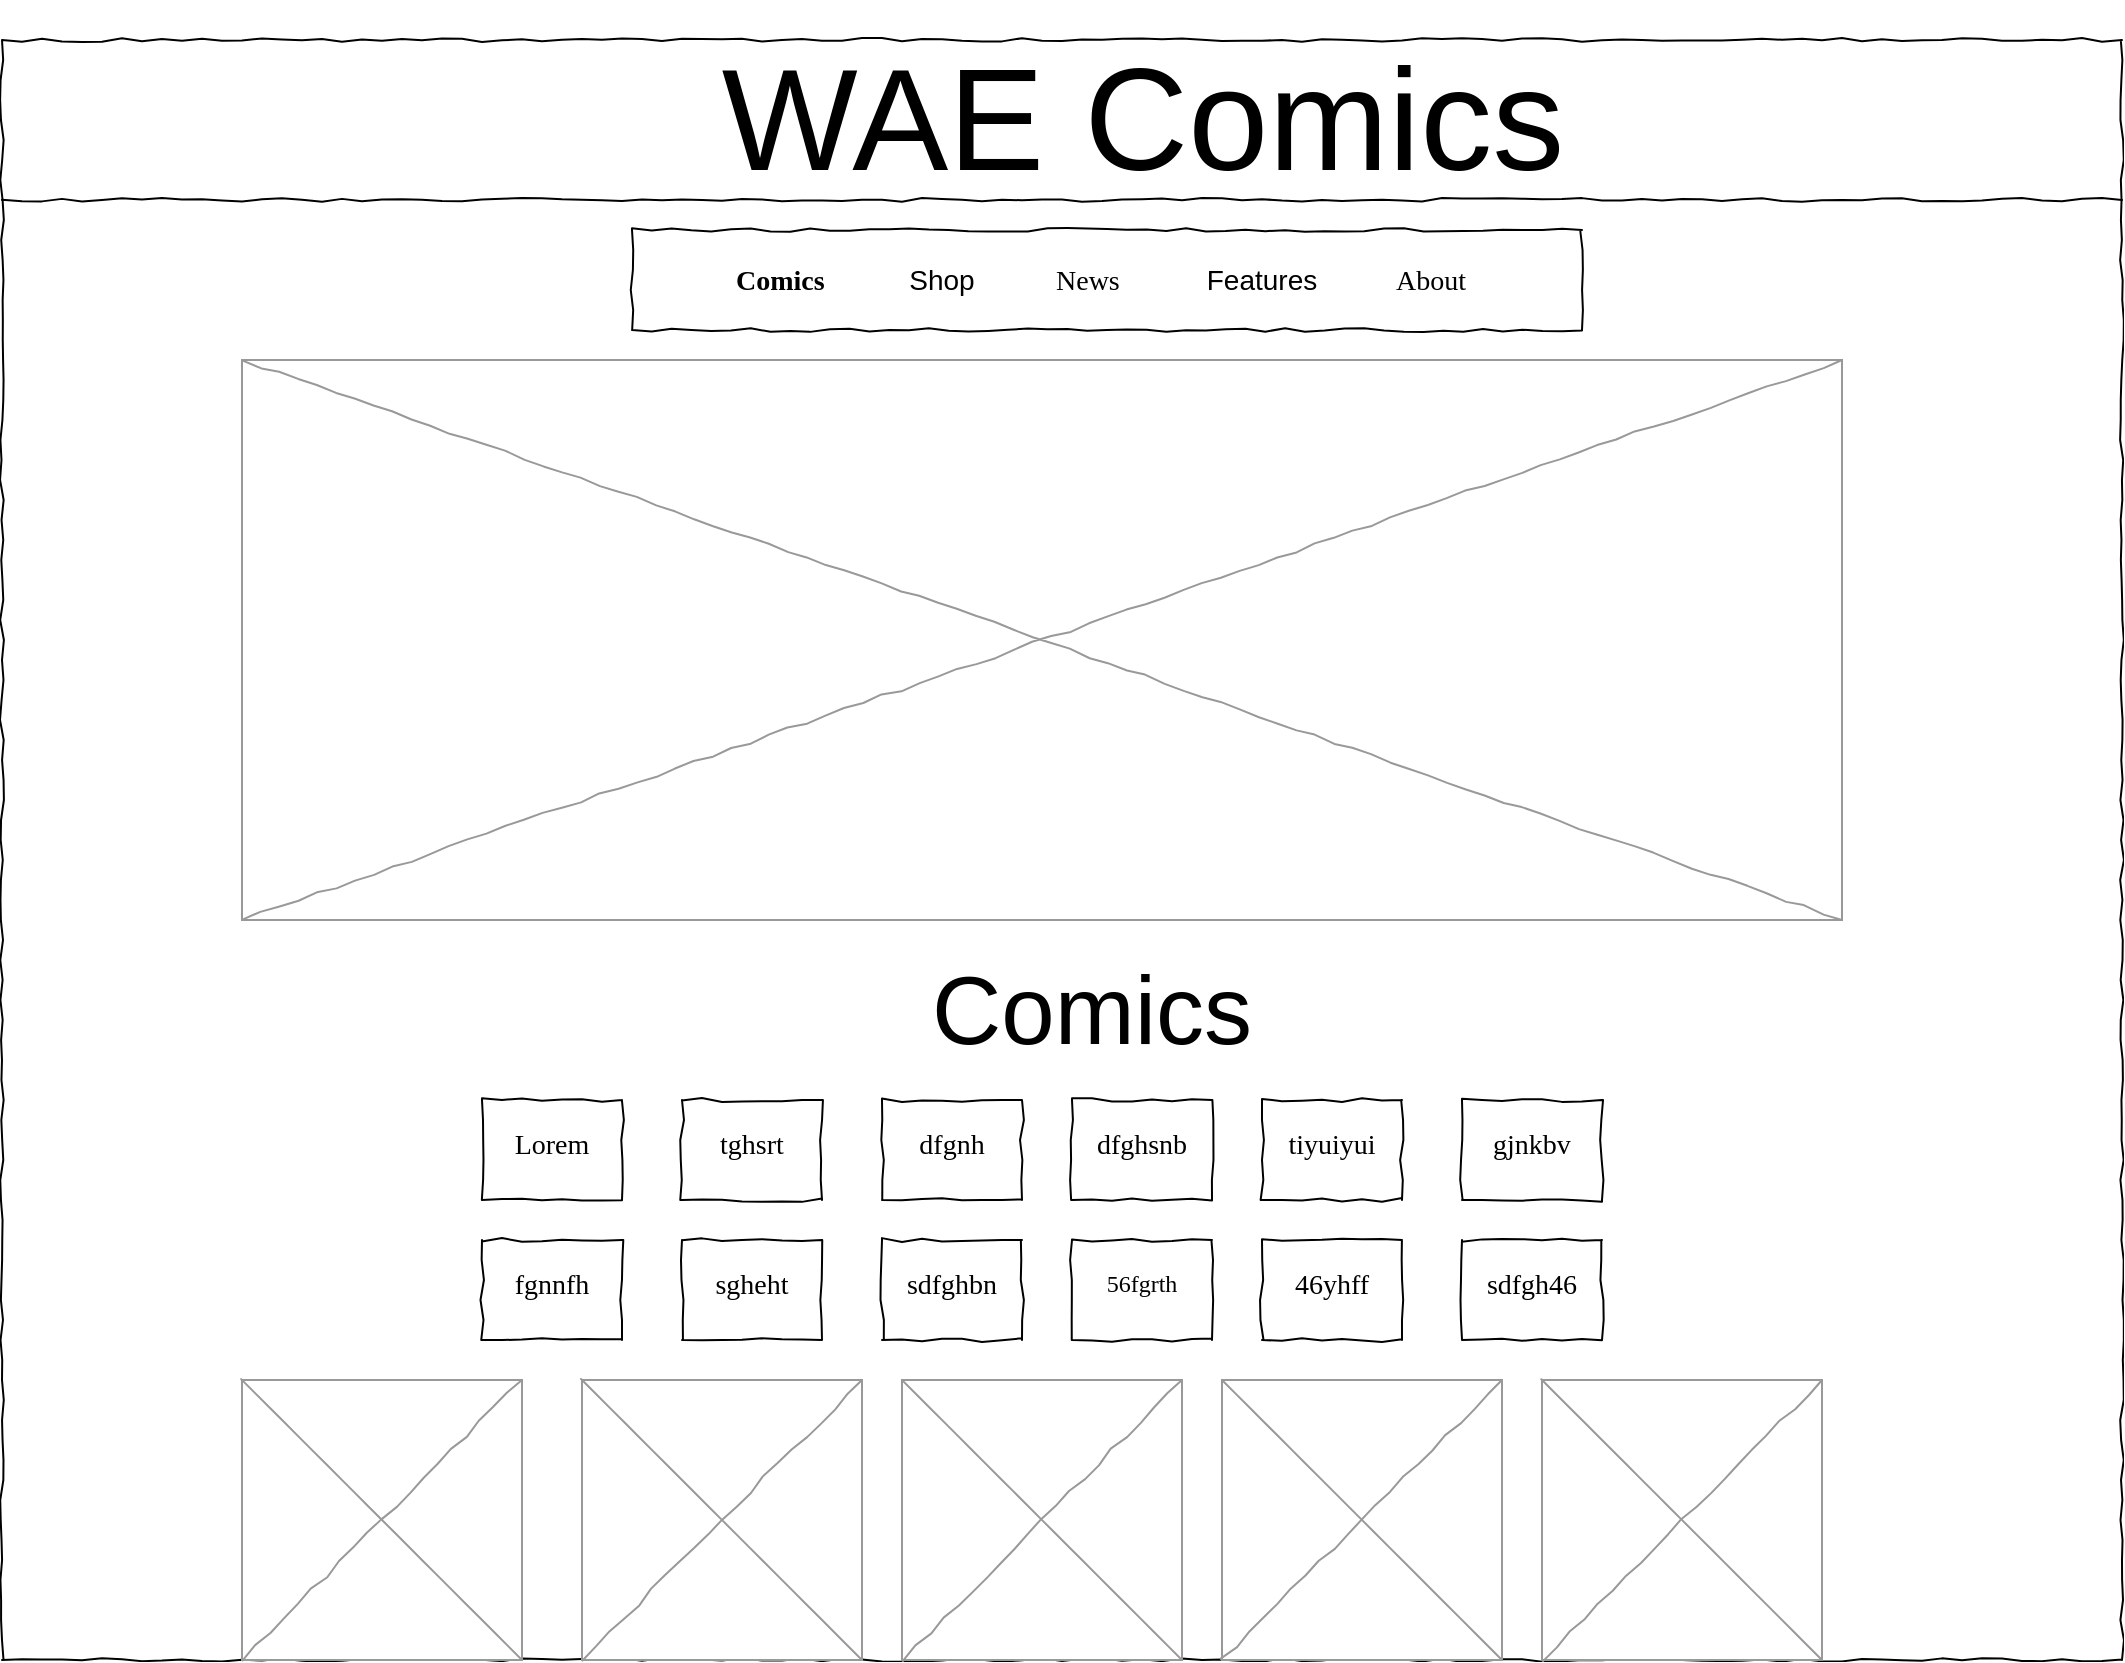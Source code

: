 <mxfile version="24.2.7" type="device" pages="5">
  <diagram name="Comics" id="03018318-947c-dd8e-b7a3-06fadd420f32">
    <mxGraphModel dx="1647" dy="839" grid="1" gridSize="10" guides="1" tooltips="1" connect="1" arrows="1" fold="1" page="1" pageScale="1" pageWidth="1100" pageHeight="850" background="none" math="0" shadow="0">
      <root>
        <mxCell id="0" />
        <mxCell id="1" parent="0" />
        <mxCell id="677b7b8949515195-1" value="&#xa;&lt;span style=&quot;color: rgb(0, 0, 0); font-family: Verdana; font-size: 14px; font-style: normal; font-variant-ligatures: normal; font-variant-caps: normal; font-weight: 400; letter-spacing: normal; orphans: 2; text-align: justify; text-indent: 0px; text-transform: none; widows: 2; word-spacing: 0px; -webkit-text-stroke-width: 0px; white-space: normal; background-color: rgb(251, 251, 251); text-decoration-thickness: initial; text-decoration-style: initial; text-decoration-color: initial; display: inline !important; float: none;&quot;&gt;ipsum&lt;span&gt;&amp;nbsp;&lt;/span&gt;&lt;/span&gt;&#xa;&#xa;" style="whiteSpace=wrap;html=1;rounded=0;shadow=0;labelBackgroundColor=none;strokeColor=#000000;strokeWidth=1;fillColor=none;fontFamily=Verdana;fontSize=12;fontColor=#000000;align=center;comic=1;" parent="1" vertex="1">
          <mxGeometry x="20" y="20" width="1060" height="810" as="geometry" />
        </mxCell>
        <mxCell id="677b7b8949515195-9" value="" style="line;strokeWidth=1;html=1;rounded=0;shadow=0;labelBackgroundColor=none;fillColor=none;fontFamily=Verdana;fontSize=14;fontColor=#000000;align=center;comic=1;" parent="1" vertex="1">
          <mxGeometry x="20" y="50" width="1060" height="100" as="geometry" />
        </mxCell>
        <mxCell id="677b7b8949515195-10" value="" style="whiteSpace=wrap;html=1;rounded=0;shadow=0;labelBackgroundColor=none;strokeWidth=1;fillColor=none;fontFamily=Verdana;fontSize=12;align=center;comic=1;" parent="1" vertex="1">
          <mxGeometry x="335" y="115" width="475" height="50" as="geometry" />
        </mxCell>
        <mxCell id="677b7b8949515195-11" value="&lt;b&gt;Comics&lt;/b&gt;" style="text;html=1;points=[];align=left;verticalAlign=top;spacingTop=-4;fontSize=14;fontFamily=Verdana" parent="1" vertex="1">
          <mxGeometry x="385" y="130" width="60" height="20" as="geometry" />
        </mxCell>
        <mxCell id="677b7b8949515195-12" value="News" style="text;html=1;points=[];align=left;verticalAlign=top;spacingTop=-4;fontSize=14;fontFamily=Verdana" parent="1" vertex="1">
          <mxGeometry x="545" y="130" width="40" height="20" as="geometry" />
        </mxCell>
        <mxCell id="677b7b8949515195-13" value="About" style="text;html=1;points=[];align=left;verticalAlign=top;spacingTop=-4;fontSize=14;fontFamily=Verdana" parent="1" vertex="1">
          <mxGeometry x="715" y="130" width="50" height="20" as="geometry" />
        </mxCell>
        <mxCell id="677b7b8949515195-16" value="" style="verticalLabelPosition=bottom;shadow=0;dashed=0;align=center;html=1;verticalAlign=top;strokeWidth=1;shape=mxgraph.mockup.graphics.simpleIcon;strokeColor=#999999;rounded=0;labelBackgroundColor=none;fontFamily=Verdana;fontSize=14;fontColor=#000000;comic=1;" parent="1" vertex="1">
          <mxGeometry x="140" y="180" width="800" height="280" as="geometry" />
        </mxCell>
        <mxCell id="pyFr2UeMgyqTiAOaiK7u-2" value="&lt;font style=&quot;font-size: 14px;&quot;&gt;Shop&lt;/font&gt;" style="text;strokeColor=none;align=center;fillColor=none;html=1;verticalAlign=middle;whiteSpace=wrap;rounded=0;" parent="1" vertex="1">
          <mxGeometry x="445" y="115" width="90" height="50" as="geometry" />
        </mxCell>
        <mxCell id="pyFr2UeMgyqTiAOaiK7u-3" value="&lt;font style=&quot;font-size: 14px;&quot;&gt;Features&lt;/font&gt;" style="text;strokeColor=none;align=center;fillColor=none;html=1;verticalAlign=middle;whiteSpace=wrap;rounded=0;" parent="1" vertex="1">
          <mxGeometry x="615" y="125" width="70" height="30" as="geometry" />
        </mxCell>
        <mxCell id="pyFr2UeMgyqTiAOaiK7u-5" value="&lt;font style=&quot;font-size: 48px;&quot;&gt;Comics&lt;/font&gt;" style="text;strokeColor=none;align=center;fillColor=none;html=1;verticalAlign=middle;whiteSpace=wrap;rounded=0;" parent="1" vertex="1">
          <mxGeometry x="525" y="480" width="80" height="50" as="geometry" />
        </mxCell>
        <mxCell id="9RrAW6eBkozjqmU8KtAY-1" value="&lt;font style=&quot;font-size: 72px;&quot;&gt;WAE Comics&lt;/font&gt;" style="text;strokeColor=none;align=center;fillColor=none;html=1;verticalAlign=middle;whiteSpace=wrap;rounded=0;" parent="1" vertex="1">
          <mxGeometry x="377.5" width="425" height="120" as="geometry" />
        </mxCell>
        <mxCell id="NoehlXNyLO_86QzfHOOX-1" value="&lt;div style=&quot;text-align: justify; font-size: 14px;&quot;&gt;Lorem&lt;br&gt;&lt;/div&gt;" style="whiteSpace=wrap;html=1;rounded=0;shadow=0;labelBackgroundColor=none;strokeWidth=1;fillColor=none;fontFamily=Verdana;fontSize=12;align=center;verticalAlign=top;spacing=10;comic=1;" vertex="1" parent="1">
          <mxGeometry x="260" y="550" width="70" height="50" as="geometry" />
        </mxCell>
        <mxCell id="NoehlXNyLO_86QzfHOOX-2" value="&lt;div style=&quot;text-align: justify; font-size: 14px;&quot;&gt;tghsrt&lt;br&gt;&lt;/div&gt;" style="whiteSpace=wrap;html=1;rounded=0;shadow=0;labelBackgroundColor=none;strokeWidth=1;fillColor=none;fontFamily=Verdana;fontSize=12;align=center;verticalAlign=top;spacing=10;comic=1;" vertex="1" parent="1">
          <mxGeometry x="360" y="550" width="70" height="50" as="geometry" />
        </mxCell>
        <mxCell id="NoehlXNyLO_86QzfHOOX-3" value="&lt;div style=&quot;text-align: justify; font-size: 14px;&quot;&gt;dfgnh&lt;br&gt;&lt;/div&gt;" style="whiteSpace=wrap;html=1;rounded=0;shadow=0;labelBackgroundColor=none;strokeWidth=1;fillColor=none;fontFamily=Verdana;fontSize=12;align=center;verticalAlign=top;spacing=10;comic=1;" vertex="1" parent="1">
          <mxGeometry x="460" y="550" width="70" height="50" as="geometry" />
        </mxCell>
        <mxCell id="NoehlXNyLO_86QzfHOOX-4" value="&lt;div style=&quot;text-align: justify; font-size: 14px;&quot;&gt;dfghsnb&lt;br&gt;&lt;/div&gt;" style="whiteSpace=wrap;html=1;rounded=0;shadow=0;labelBackgroundColor=none;strokeWidth=1;fillColor=none;fontFamily=Verdana;fontSize=12;align=center;verticalAlign=top;spacing=10;comic=1;" vertex="1" parent="1">
          <mxGeometry x="555" y="550" width="70" height="50" as="geometry" />
        </mxCell>
        <mxCell id="NoehlXNyLO_86QzfHOOX-5" value="&lt;font style=&quot;font-size: 14px;&quot;&gt;tiyuiyui&lt;/font&gt;" style="whiteSpace=wrap;html=1;rounded=0;shadow=0;labelBackgroundColor=none;strokeWidth=1;fillColor=none;fontFamily=Verdana;fontSize=12;align=center;verticalAlign=top;spacing=10;comic=1;" vertex="1" parent="1">
          <mxGeometry x="650" y="550" width="70" height="50" as="geometry" />
        </mxCell>
        <mxCell id="NoehlXNyLO_86QzfHOOX-6" value="&lt;div style=&quot;text-align: justify; font-size: 14px;&quot;&gt;gjnkbv&lt;br&gt;&lt;/div&gt;" style="whiteSpace=wrap;html=1;rounded=0;shadow=0;labelBackgroundColor=none;strokeWidth=1;fillColor=none;fontFamily=Verdana;fontSize=12;align=center;verticalAlign=top;spacing=10;comic=1;" vertex="1" parent="1">
          <mxGeometry x="750" y="550" width="70" height="50" as="geometry" />
        </mxCell>
        <mxCell id="NoehlXNyLO_86QzfHOOX-15" value="&lt;div style=&quot;text-align: justify; font-size: 14px;&quot;&gt;fgnnfh&lt;br&gt;&lt;/div&gt;" style="whiteSpace=wrap;html=1;rounded=0;shadow=0;labelBackgroundColor=none;strokeWidth=1;fillColor=none;fontFamily=Verdana;fontSize=12;align=center;verticalAlign=top;spacing=10;comic=1;" vertex="1" parent="1">
          <mxGeometry x="260" y="620" width="70" height="50" as="geometry" />
        </mxCell>
        <mxCell id="NoehlXNyLO_86QzfHOOX-16" value="&lt;div style=&quot;text-align: justify; font-size: 14px;&quot;&gt;sgheht&lt;br&gt;&lt;/div&gt;" style="whiteSpace=wrap;html=1;rounded=0;shadow=0;labelBackgroundColor=none;strokeWidth=1;fillColor=none;fontFamily=Verdana;fontSize=12;align=center;verticalAlign=top;spacing=10;comic=1;" vertex="1" parent="1">
          <mxGeometry x="360" y="620" width="70" height="50" as="geometry" />
        </mxCell>
        <mxCell id="NoehlXNyLO_86QzfHOOX-17" value="&lt;div style=&quot;text-align: justify; font-size: 14px;&quot;&gt;sdfghbn&lt;br&gt;&lt;/div&gt;" style="whiteSpace=wrap;html=1;rounded=0;shadow=0;labelBackgroundColor=none;strokeWidth=1;fillColor=none;fontFamily=Verdana;fontSize=12;align=center;verticalAlign=top;spacing=10;comic=1;" vertex="1" parent="1">
          <mxGeometry x="460" y="620" width="70" height="50" as="geometry" />
        </mxCell>
        <mxCell id="NoehlXNyLO_86QzfHOOX-18" value="56fgrth" style="whiteSpace=wrap;html=1;rounded=0;shadow=0;labelBackgroundColor=none;strokeWidth=1;fillColor=none;fontFamily=Verdana;fontSize=12;align=center;verticalAlign=top;spacing=10;comic=1;" vertex="1" parent="1">
          <mxGeometry x="555" y="620" width="70" height="50" as="geometry" />
        </mxCell>
        <mxCell id="NoehlXNyLO_86QzfHOOX-19" value="&lt;div style=&quot;text-align: justify; font-size: 14px;&quot;&gt;46yhff&lt;br&gt;&lt;/div&gt;" style="whiteSpace=wrap;html=1;rounded=0;shadow=0;labelBackgroundColor=none;strokeWidth=1;fillColor=none;fontFamily=Verdana;fontSize=12;align=center;verticalAlign=top;spacing=10;comic=1;" vertex="1" parent="1">
          <mxGeometry x="650" y="620" width="70" height="50" as="geometry" />
        </mxCell>
        <mxCell id="NoehlXNyLO_86QzfHOOX-20" value="&lt;div style=&quot;text-align: justify; font-size: 14px;&quot;&gt;sdfgh46&lt;br&gt;&lt;/div&gt;" style="whiteSpace=wrap;html=1;rounded=0;shadow=0;labelBackgroundColor=none;strokeWidth=1;fillColor=none;fontFamily=Verdana;fontSize=12;align=center;verticalAlign=top;spacing=10;comic=1;" vertex="1" parent="1">
          <mxGeometry x="750" y="620" width="70" height="50" as="geometry" />
        </mxCell>
        <mxCell id="GJNo8pAxSKgGi0fQaFlz-1" value="" style="verticalLabelPosition=bottom;shadow=0;dashed=0;align=center;html=1;verticalAlign=top;strokeWidth=1;shape=mxgraph.mockup.graphics.simpleIcon;strokeColor=#999999;rounded=0;labelBackgroundColor=none;fontFamily=Verdana;fontSize=14;fontColor=#000000;comic=1;" vertex="1" parent="1">
          <mxGeometry x="140" y="690" width="140" height="140" as="geometry" />
        </mxCell>
        <mxCell id="GJNo8pAxSKgGi0fQaFlz-2" value="" style="verticalLabelPosition=bottom;shadow=0;dashed=0;align=center;html=1;verticalAlign=top;strokeWidth=1;shape=mxgraph.mockup.graphics.simpleIcon;strokeColor=#999999;rounded=0;labelBackgroundColor=none;fontFamily=Verdana;fontSize=14;fontColor=#000000;comic=1;" vertex="1" parent="1">
          <mxGeometry x="310" y="690" width="140" height="140" as="geometry" />
        </mxCell>
        <mxCell id="GJNo8pAxSKgGi0fQaFlz-3" value="" style="verticalLabelPosition=bottom;shadow=0;dashed=0;align=center;html=1;verticalAlign=top;strokeWidth=1;shape=mxgraph.mockup.graphics.simpleIcon;strokeColor=#999999;rounded=0;labelBackgroundColor=none;fontFamily=Verdana;fontSize=14;fontColor=#000000;comic=1;" vertex="1" parent="1">
          <mxGeometry x="470" y="690" width="140" height="140" as="geometry" />
        </mxCell>
        <mxCell id="GJNo8pAxSKgGi0fQaFlz-4" value="" style="verticalLabelPosition=bottom;shadow=0;dashed=0;align=center;html=1;verticalAlign=top;strokeWidth=1;shape=mxgraph.mockup.graphics.simpleIcon;strokeColor=#999999;rounded=0;labelBackgroundColor=none;fontFamily=Verdana;fontSize=14;fontColor=#000000;comic=1;" vertex="1" parent="1">
          <mxGeometry x="630" y="690" width="140" height="140" as="geometry" />
        </mxCell>
        <mxCell id="GJNo8pAxSKgGi0fQaFlz-5" value="" style="verticalLabelPosition=bottom;shadow=0;dashed=0;align=center;html=1;verticalAlign=top;strokeWidth=1;shape=mxgraph.mockup.graphics.simpleIcon;strokeColor=#999999;rounded=0;labelBackgroundColor=none;fontFamily=Verdana;fontSize=14;fontColor=#000000;comic=1;" vertex="1" parent="1">
          <mxGeometry x="790" y="690" width="140" height="140" as="geometry" />
        </mxCell>
      </root>
    </mxGraphModel>
  </diagram>
  <diagram name="Shop" id="YqdnYQwM8FRuD9AamD9w">
    <mxGraphModel dx="1647" dy="839" grid="1" gridSize="10" guides="1" tooltips="1" connect="1" arrows="1" fold="1" page="1" pageScale="1" pageWidth="1100" pageHeight="850" background="none" math="0" shadow="0">
      <root>
        <mxCell id="TiL4GQZ8zOM1g4maOYPA-0" />
        <mxCell id="TiL4GQZ8zOM1g4maOYPA-1" parent="TiL4GQZ8zOM1g4maOYPA-0" />
        <mxCell id="TiL4GQZ8zOM1g4maOYPA-2" value="" style="whiteSpace=wrap;html=1;rounded=0;shadow=0;labelBackgroundColor=none;strokeColor=#000000;strokeWidth=1;fillColor=none;fontFamily=Verdana;fontSize=12;fontColor=#000000;align=center;comic=1;" vertex="1" parent="TiL4GQZ8zOM1g4maOYPA-1">
          <mxGeometry x="20" y="20" width="1060" height="810" as="geometry" />
        </mxCell>
        <mxCell id="TiL4GQZ8zOM1g4maOYPA-3" value="" style="line;strokeWidth=1;html=1;rounded=0;shadow=0;labelBackgroundColor=none;fillColor=none;fontFamily=Verdana;fontSize=14;fontColor=#000000;align=center;comic=1;" vertex="1" parent="TiL4GQZ8zOM1g4maOYPA-1">
          <mxGeometry x="20" y="50" width="1060" height="100" as="geometry" />
        </mxCell>
        <mxCell id="TiL4GQZ8zOM1g4maOYPA-4" value="" style="whiteSpace=wrap;html=1;rounded=0;shadow=0;labelBackgroundColor=none;strokeWidth=1;fillColor=none;fontFamily=Verdana;fontSize=12;align=center;comic=1;" vertex="1" parent="TiL4GQZ8zOM1g4maOYPA-1">
          <mxGeometry x="335" y="115" width="475" height="50" as="geometry" />
        </mxCell>
        <mxCell id="TiL4GQZ8zOM1g4maOYPA-5" value="Comics" style="text;html=1;points=[];align=left;verticalAlign=top;spacingTop=-4;fontSize=14;fontFamily=Verdana" vertex="1" parent="TiL4GQZ8zOM1g4maOYPA-1">
          <mxGeometry x="385" y="130" width="60" height="20" as="geometry" />
        </mxCell>
        <mxCell id="TiL4GQZ8zOM1g4maOYPA-6" value="News" style="text;html=1;points=[];align=left;verticalAlign=top;spacingTop=-4;fontSize=14;fontFamily=Verdana" vertex="1" parent="TiL4GQZ8zOM1g4maOYPA-1">
          <mxGeometry x="545" y="130" width="40" height="20" as="geometry" />
        </mxCell>
        <mxCell id="TiL4GQZ8zOM1g4maOYPA-7" value="About" style="text;html=1;points=[];align=left;verticalAlign=top;spacingTop=-4;fontSize=14;fontFamily=Verdana" vertex="1" parent="TiL4GQZ8zOM1g4maOYPA-1">
          <mxGeometry x="715" y="130" width="50" height="20" as="geometry" />
        </mxCell>
        <mxCell id="TiL4GQZ8zOM1g4maOYPA-10" value="&lt;font style=&quot;font-size: 14px;&quot;&gt;&lt;b&gt;Shop&lt;/b&gt;&lt;/font&gt;" style="text;strokeColor=none;align=center;fillColor=none;html=1;verticalAlign=middle;whiteSpace=wrap;rounded=0;" vertex="1" parent="TiL4GQZ8zOM1g4maOYPA-1">
          <mxGeometry x="445" y="115" width="90" height="50" as="geometry" />
        </mxCell>
        <mxCell id="TiL4GQZ8zOM1g4maOYPA-11" value="&lt;font style=&quot;font-size: 14px;&quot;&gt;Features&lt;/font&gt;" style="text;strokeColor=none;align=center;fillColor=none;html=1;verticalAlign=middle;whiteSpace=wrap;rounded=0;" vertex="1" parent="TiL4GQZ8zOM1g4maOYPA-1">
          <mxGeometry x="615" y="125" width="70" height="30" as="geometry" />
        </mxCell>
        <mxCell id="TiL4GQZ8zOM1g4maOYPA-14" value="&lt;font style=&quot;font-size: 72px;&quot;&gt;WAE Comics&lt;/font&gt;" style="text;strokeColor=none;align=center;fillColor=none;html=1;verticalAlign=middle;whiteSpace=wrap;rounded=0;" vertex="1" parent="TiL4GQZ8zOM1g4maOYPA-1">
          <mxGeometry x="333" width="435" height="120" as="geometry" />
        </mxCell>
        <mxCell id="4F2zPLfRe_NMP-ZMrkf8-0" value="&lt;font style=&quot;font-size: 48px;&quot;&gt;Merchandise&lt;/font&gt;" style="text;strokeColor=none;align=center;fillColor=none;html=1;verticalAlign=middle;whiteSpace=wrap;rounded=0;" vertex="1" parent="TiL4GQZ8zOM1g4maOYPA-1">
          <mxGeometry x="395" y="190" width="292" height="50" as="geometry" />
        </mxCell>
        <mxCell id="X6pjOYvEMJD5uedwVLBV-0" value="&lt;div style=&quot;text-align: justify; font-size: 14px;&quot;&gt;Lorem&lt;br&gt;&lt;/div&gt;" style="whiteSpace=wrap;html=1;rounded=0;shadow=0;labelBackgroundColor=none;strokeWidth=1;fillColor=none;fontFamily=Verdana;fontSize=12;align=center;verticalAlign=top;spacing=10;comic=1;" vertex="1" parent="TiL4GQZ8zOM1g4maOYPA-1">
          <mxGeometry x="125" y="270" width="70" height="50" as="geometry" />
        </mxCell>
        <mxCell id="X6pjOYvEMJD5uedwVLBV-1" value="&lt;div style=&quot;text-align: justify; font-size: 14px;&quot;&gt;tghsrt&lt;br&gt;&lt;/div&gt;" style="whiteSpace=wrap;html=1;rounded=0;shadow=0;labelBackgroundColor=none;strokeWidth=1;fillColor=none;fontFamily=Verdana;fontSize=12;align=center;verticalAlign=top;spacing=10;comic=1;" vertex="1" parent="TiL4GQZ8zOM1g4maOYPA-1">
          <mxGeometry x="225" y="270" width="70" height="50" as="geometry" />
        </mxCell>
        <mxCell id="X6pjOYvEMJD5uedwVLBV-2" value="&lt;div style=&quot;text-align: justify; font-size: 14px;&quot;&gt;dfgnh&lt;br&gt;&lt;/div&gt;" style="whiteSpace=wrap;html=1;rounded=0;shadow=0;labelBackgroundColor=none;strokeWidth=1;fillColor=none;fontFamily=Verdana;fontSize=12;align=center;verticalAlign=top;spacing=10;comic=1;" vertex="1" parent="TiL4GQZ8zOM1g4maOYPA-1">
          <mxGeometry x="325" y="270" width="70" height="50" as="geometry" />
        </mxCell>
        <mxCell id="X6pjOYvEMJD5uedwVLBV-3" value="&lt;div style=&quot;text-align: justify; font-size: 14px;&quot;&gt;dfghsnb&lt;br&gt;&lt;/div&gt;" style="whiteSpace=wrap;html=1;rounded=0;shadow=0;labelBackgroundColor=none;strokeWidth=1;fillColor=none;fontFamily=Verdana;fontSize=12;align=center;verticalAlign=top;spacing=10;comic=1;" vertex="1" parent="TiL4GQZ8zOM1g4maOYPA-1">
          <mxGeometry x="420" y="270" width="70" height="50" as="geometry" />
        </mxCell>
        <mxCell id="X6pjOYvEMJD5uedwVLBV-4" value="&lt;font style=&quot;font-size: 14px;&quot;&gt;tiyuiyui&lt;/font&gt;" style="whiteSpace=wrap;html=1;rounded=0;shadow=0;labelBackgroundColor=none;strokeWidth=1;fillColor=none;fontFamily=Verdana;fontSize=12;align=center;verticalAlign=top;spacing=10;comic=1;" vertex="1" parent="TiL4GQZ8zOM1g4maOYPA-1">
          <mxGeometry x="515" y="270" width="70" height="50" as="geometry" />
        </mxCell>
        <mxCell id="X6pjOYvEMJD5uedwVLBV-5" value="&lt;div style=&quot;text-align: justify; font-size: 14px;&quot;&gt;gjnkbv&lt;br&gt;&lt;/div&gt;" style="whiteSpace=wrap;html=1;rounded=0;shadow=0;labelBackgroundColor=none;strokeWidth=1;fillColor=none;fontFamily=Verdana;fontSize=12;align=center;verticalAlign=top;spacing=10;comic=1;" vertex="1" parent="TiL4GQZ8zOM1g4maOYPA-1">
          <mxGeometry x="615" y="270" width="70" height="50" as="geometry" />
        </mxCell>
        <mxCell id="X6pjOYvEMJD5uedwVLBV-6" value="&lt;div style=&quot;text-align: justify; font-size: 14px;&quot;&gt;dfghsnb&lt;br&gt;&lt;/div&gt;" style="whiteSpace=wrap;html=1;rounded=0;shadow=0;labelBackgroundColor=none;strokeWidth=1;fillColor=none;fontFamily=Verdana;fontSize=12;align=center;verticalAlign=top;spacing=10;comic=1;" vertex="1" parent="TiL4GQZ8zOM1g4maOYPA-1">
          <mxGeometry x="715" y="270" width="70" height="50" as="geometry" />
        </mxCell>
        <mxCell id="X6pjOYvEMJD5uedwVLBV-7" value="&lt;font style=&quot;font-size: 14px;&quot;&gt;tiyuiyui&lt;/font&gt;" style="whiteSpace=wrap;html=1;rounded=0;shadow=0;labelBackgroundColor=none;strokeWidth=1;fillColor=none;fontFamily=Verdana;fontSize=12;align=center;verticalAlign=top;spacing=10;comic=1;" vertex="1" parent="TiL4GQZ8zOM1g4maOYPA-1">
          <mxGeometry x="810" y="270" width="70" height="50" as="geometry" />
        </mxCell>
        <mxCell id="X6pjOYvEMJD5uedwVLBV-8" value="&lt;div style=&quot;text-align: justify; font-size: 14px;&quot;&gt;gjnkbv&lt;br&gt;&lt;/div&gt;" style="whiteSpace=wrap;html=1;rounded=0;shadow=0;labelBackgroundColor=none;strokeWidth=1;fillColor=none;fontFamily=Verdana;fontSize=12;align=center;verticalAlign=top;spacing=10;comic=1;" vertex="1" parent="TiL4GQZ8zOM1g4maOYPA-1">
          <mxGeometry x="910" y="270" width="70" height="50" as="geometry" />
        </mxCell>
        <mxCell id="vQmb3UPWiM0xAkKjuYEI-0" value="" style="verticalLabelPosition=bottom;shadow=0;dashed=0;align=center;html=1;verticalAlign=top;strokeWidth=1;shape=mxgraph.mockup.graphics.simpleIcon;strokeColor=#999999;rounded=0;labelBackgroundColor=none;fontFamily=Verdana;fontSize=14;fontColor=#000000;comic=1;" vertex="1" parent="TiL4GQZ8zOM1g4maOYPA-1">
          <mxGeometry x="120" y="350" width="190" height="210" as="geometry" />
        </mxCell>
        <mxCell id="vQmb3UPWiM0xAkKjuYEI-1" value="" style="verticalLabelPosition=bottom;shadow=0;dashed=0;align=center;html=1;verticalAlign=top;strokeWidth=1;shape=mxgraph.mockup.graphics.simpleIcon;strokeColor=#999999;rounded=0;labelBackgroundColor=none;fontFamily=Verdana;fontSize=14;fontColor=#000000;comic=1;" vertex="1" parent="TiL4GQZ8zOM1g4maOYPA-1">
          <mxGeometry x="120" y="590" width="190" height="210" as="geometry" />
        </mxCell>
        <mxCell id="vQmb3UPWiM0xAkKjuYEI-2" value="" style="verticalLabelPosition=bottom;shadow=0;dashed=0;align=center;html=1;verticalAlign=top;strokeWidth=1;shape=mxgraph.mockup.graphics.simpleIcon;strokeColor=#999999;rounded=0;labelBackgroundColor=none;fontFamily=Verdana;fontSize=14;fontColor=#000000;comic=1;" vertex="1" parent="TiL4GQZ8zOM1g4maOYPA-1">
          <mxGeometry x="340" y="350" width="190" height="210" as="geometry" />
        </mxCell>
        <mxCell id="vQmb3UPWiM0xAkKjuYEI-3" value="" style="verticalLabelPosition=bottom;shadow=0;dashed=0;align=center;html=1;verticalAlign=top;strokeWidth=1;shape=mxgraph.mockup.graphics.simpleIcon;strokeColor=#999999;rounded=0;labelBackgroundColor=none;fontFamily=Verdana;fontSize=14;fontColor=#000000;comic=1;" vertex="1" parent="TiL4GQZ8zOM1g4maOYPA-1">
          <mxGeometry x="340" y="590" width="190" height="210" as="geometry" />
        </mxCell>
        <mxCell id="vQmb3UPWiM0xAkKjuYEI-4" value="" style="verticalLabelPosition=bottom;shadow=0;dashed=0;align=center;html=1;verticalAlign=top;strokeWidth=1;shape=mxgraph.mockup.graphics.simpleIcon;strokeColor=#999999;rounded=0;labelBackgroundColor=none;fontFamily=Verdana;fontSize=14;fontColor=#000000;comic=1;" vertex="1" parent="TiL4GQZ8zOM1g4maOYPA-1">
          <mxGeometry x="565" y="350" width="190" height="210" as="geometry" />
        </mxCell>
        <mxCell id="vQmb3UPWiM0xAkKjuYEI-5" value="" style="verticalLabelPosition=bottom;shadow=0;dashed=0;align=center;html=1;verticalAlign=top;strokeWidth=1;shape=mxgraph.mockup.graphics.simpleIcon;strokeColor=#999999;rounded=0;labelBackgroundColor=none;fontFamily=Verdana;fontSize=14;fontColor=#000000;comic=1;" vertex="1" parent="TiL4GQZ8zOM1g4maOYPA-1">
          <mxGeometry x="560" y="590" width="190" height="210" as="geometry" />
        </mxCell>
        <mxCell id="vQmb3UPWiM0xAkKjuYEI-6" value="" style="verticalLabelPosition=bottom;shadow=0;dashed=0;align=center;html=1;verticalAlign=top;strokeWidth=1;shape=mxgraph.mockup.graphics.simpleIcon;strokeColor=#999999;rounded=0;labelBackgroundColor=none;fontFamily=Verdana;fontSize=14;fontColor=#000000;comic=1;" vertex="1" parent="TiL4GQZ8zOM1g4maOYPA-1">
          <mxGeometry x="790" y="350" width="190" height="210" as="geometry" />
        </mxCell>
        <mxCell id="vQmb3UPWiM0xAkKjuYEI-7" value="" style="verticalLabelPosition=bottom;shadow=0;dashed=0;align=center;html=1;verticalAlign=top;strokeWidth=1;shape=mxgraph.mockup.graphics.simpleIcon;strokeColor=#999999;rounded=0;labelBackgroundColor=none;fontFamily=Verdana;fontSize=14;fontColor=#000000;comic=1;" vertex="1" parent="TiL4GQZ8zOM1g4maOYPA-1">
          <mxGeometry x="790" y="590" width="190" height="210" as="geometry" />
        </mxCell>
      </root>
    </mxGraphModel>
  </diagram>
  <diagram name="News" id="5eeAFIMTZNn4J-DQ-RP3">
    <mxGraphModel dx="1647" dy="839" grid="1" gridSize="10" guides="1" tooltips="1" connect="1" arrows="1" fold="1" page="1" pageScale="1" pageWidth="1100" pageHeight="850" background="none" math="0" shadow="0">
      <root>
        <mxCell id="6OMOmS9u_v1H5buPmNE--0" />
        <mxCell id="6OMOmS9u_v1H5buPmNE--1" parent="6OMOmS9u_v1H5buPmNE--0" />
        <mxCell id="7lm6Wwq0VOvF3yT5sprV-0" value="" style="whiteSpace=wrap;html=1;rounded=0;shadow=0;labelBackgroundColor=none;strokeColor=#000000;strokeWidth=1;fillColor=none;fontFamily=Verdana;fontSize=12;fontColor=#000000;align=center;comic=1;" vertex="1" parent="6OMOmS9u_v1H5buPmNE--1">
          <mxGeometry x="20" y="20" width="1060" height="810" as="geometry" />
        </mxCell>
        <mxCell id="6OMOmS9u_v1H5buPmNE--3" value="" style="line;strokeWidth=1;html=1;rounded=0;shadow=0;labelBackgroundColor=none;fillColor=none;fontFamily=Verdana;fontSize=14;fontColor=#000000;align=center;comic=1;" vertex="1" parent="6OMOmS9u_v1H5buPmNE--1">
          <mxGeometry x="20" y="50" width="1060" height="100" as="geometry" />
        </mxCell>
        <mxCell id="6OMOmS9u_v1H5buPmNE--4" value="" style="whiteSpace=wrap;html=1;rounded=0;shadow=0;labelBackgroundColor=none;strokeWidth=1;fillColor=none;fontFamily=Verdana;fontSize=12;align=center;comic=1;" vertex="1" parent="6OMOmS9u_v1H5buPmNE--1">
          <mxGeometry x="335" y="115" width="475" height="50" as="geometry" />
        </mxCell>
        <mxCell id="6OMOmS9u_v1H5buPmNE--5" value="Comics" style="text;html=1;points=[];align=left;verticalAlign=top;spacingTop=-4;fontSize=14;fontFamily=Verdana" vertex="1" parent="6OMOmS9u_v1H5buPmNE--1">
          <mxGeometry x="385" y="130" width="60" height="20" as="geometry" />
        </mxCell>
        <mxCell id="6OMOmS9u_v1H5buPmNE--6" value="&lt;b&gt;News&lt;/b&gt;" style="text;html=1;points=[];align=left;verticalAlign=top;spacingTop=-4;fontSize=14;fontFamily=Verdana" vertex="1" parent="6OMOmS9u_v1H5buPmNE--1">
          <mxGeometry x="530" y="130" width="40" height="20" as="geometry" />
        </mxCell>
        <mxCell id="6OMOmS9u_v1H5buPmNE--7" value="About" style="text;html=1;points=[];align=left;verticalAlign=top;spacingTop=-4;fontSize=14;fontFamily=Verdana" vertex="1" parent="6OMOmS9u_v1H5buPmNE--1">
          <mxGeometry x="715" y="130" width="50" height="20" as="geometry" />
        </mxCell>
        <mxCell id="6OMOmS9u_v1H5buPmNE--8" value="&lt;font style=&quot;font-size: 14px;&quot;&gt;Shop&lt;/font&gt;" style="text;strokeColor=none;align=center;fillColor=none;html=1;verticalAlign=middle;whiteSpace=wrap;rounded=0;" vertex="1" parent="6OMOmS9u_v1H5buPmNE--1">
          <mxGeometry x="445" y="115" width="90" height="50" as="geometry" />
        </mxCell>
        <mxCell id="6OMOmS9u_v1H5buPmNE--9" value="&lt;font style=&quot;font-size: 14px;&quot;&gt;Features&lt;/font&gt;" style="text;strokeColor=none;align=center;fillColor=none;html=1;verticalAlign=middle;whiteSpace=wrap;rounded=0;" vertex="1" parent="6OMOmS9u_v1H5buPmNE--1">
          <mxGeometry x="605" y="125" width="70" height="30" as="geometry" />
        </mxCell>
        <mxCell id="6OMOmS9u_v1H5buPmNE--10" value="&lt;font style=&quot;font-size: 72px;&quot;&gt;WAE Comics&lt;/font&gt;" style="text;strokeColor=none;align=center;fillColor=none;html=1;verticalAlign=middle;whiteSpace=wrap;rounded=0;" vertex="1" parent="6OMOmS9u_v1H5buPmNE--1">
          <mxGeometry x="333" width="435" height="120" as="geometry" />
        </mxCell>
        <mxCell id="6OMOmS9u_v1H5buPmNE--11" value="&lt;font style=&quot;font-size: 48px;&quot;&gt;Trending News&lt;/font&gt;" style="text;strokeColor=none;align=center;fillColor=none;html=1;verticalAlign=middle;whiteSpace=wrap;rounded=0;" vertex="1" parent="6OMOmS9u_v1H5buPmNE--1">
          <mxGeometry x="395" y="190" width="335" height="50" as="geometry" />
        </mxCell>
        <mxCell id="dHR5UyFJHAMWOMKTsDKh-0" value="" style="verticalLabelPosition=bottom;shadow=0;dashed=0;align=center;html=1;verticalAlign=top;strokeWidth=1;shape=mxgraph.mockup.graphics.simpleIcon;strokeColor=#999999;rounded=0;labelBackgroundColor=none;fontFamily=Verdana;fontSize=14;fontColor=#000000;comic=1;" vertex="1" parent="6OMOmS9u_v1H5buPmNE--1">
          <mxGeometry x="20" y="180" width="1060" height="250" as="geometry" />
        </mxCell>
        <mxCell id="Vamn1SIfKosRkOQzoeXl-3" value="" style="verticalLabelPosition=bottom;shadow=0;dashed=0;align=center;html=1;verticalAlign=top;strokeWidth=1;shape=mxgraph.mockup.graphics.simpleIcon;strokeColor=#999999;rounded=0;labelBackgroundColor=none;fontFamily=Verdana;fontSize=14;fontColor=#000000;comic=1;" vertex="1" parent="6OMOmS9u_v1H5buPmNE--1">
          <mxGeometry x="190" y="640" width="335" height="185" as="geometry" />
        </mxCell>
        <mxCell id="Vamn1SIfKosRkOQzoeXl-4" value="" style="verticalLabelPosition=bottom;shadow=0;dashed=0;align=center;html=1;verticalAlign=top;strokeWidth=1;shape=mxgraph.mockup.graphics.simpleIcon;strokeColor=#999999;rounded=0;labelBackgroundColor=none;fontFamily=Verdana;fontSize=14;fontColor=#000000;comic=1;" vertex="1" parent="6OMOmS9u_v1H5buPmNE--1">
          <mxGeometry x="190" y="440" width="335" height="185" as="geometry" />
        </mxCell>
        <mxCell id="41SSzSrP0ckLJRjJzTUX-0" value="&lt;div&gt;&lt;font style=&quot;font-size: 15px;&quot;&gt;&lt;br&gt;&lt;/font&gt;&lt;/div&gt;&lt;font style=&quot;font-size: 15px;&quot;&gt;&lt;div&gt;&lt;font style=&quot;font-size: 15px;&quot;&gt;&lt;br&gt;&lt;/font&gt;&lt;/div&gt;&lt;div&gt;&lt;font style=&quot;font-size: 15px;&quot;&gt;&lt;br&gt;&lt;/font&gt;&lt;/div&gt;&lt;div style=&quot;text-align: left;&quot;&gt;&lt;span style=&quot;background-color: initial;&quot;&gt;&lt;br&gt;&lt;/span&gt;&lt;/div&gt;&lt;div style=&quot;text-align: left;&quot;&gt;&lt;span style=&quot;background-color: initial;&quot;&gt;Lorem ipsum dolor sit amet, consectetur adiping elit, sed do eiusmod tempor incididunt ut labore et dolore magna aliqua.&amp;nbsp;&lt;/span&gt;&lt;br&gt;&lt;/div&gt;&lt;/font&gt;" style="text;spacingTop=-5;whiteSpace=wrap;html=1;align=center;fontSize=12;fontFamily=Helvetica;fillColor=none;strokeColor=none;" vertex="1" parent="6OMOmS9u_v1H5buPmNE--1">
          <mxGeometry x="560" y="440" width="330" height="180" as="geometry" />
        </mxCell>
        <mxCell id="41SSzSrP0ckLJRjJzTUX-1" value="&lt;div&gt;&lt;font style=&quot;font-size: 15px;&quot;&gt;&lt;br&gt;&lt;/font&gt;&lt;/div&gt;&lt;font style=&quot;font-size: 15px;&quot;&gt;&lt;div&gt;&lt;font style=&quot;font-size: 15px;&quot;&gt;&lt;br&gt;&lt;/font&gt;&lt;/div&gt;&lt;div&gt;&lt;font style=&quot;font-size: 15px;&quot;&gt;&lt;br&gt;&lt;/font&gt;&lt;/div&gt;sit voluptatem accusantium doloremque laudantium, totam rem aperiam, eaque ipsa quae ab illo inventore vero enim ipsam voluptatem quia voluptas sit aspernatur aut odit aut fugit, sed&amp;nbsp;&lt;/font&gt;" style="text;spacingTop=-5;whiteSpace=wrap;html=1;align=left;fontSize=12;fontFamily=Helvetica;fillColor=none;strokeColor=none;" vertex="1" parent="6OMOmS9u_v1H5buPmNE--1">
          <mxGeometry x="560" y="640" width="330" height="180" as="geometry" />
        </mxCell>
      </root>
    </mxGraphModel>
  </diagram>
  <diagram name="Features" id="iGnqzXOWxlRVLQsI1YEn">
    <mxGraphModel dx="1647" dy="839" grid="1" gridSize="10" guides="1" tooltips="1" connect="1" arrows="1" fold="1" page="1" pageScale="1" pageWidth="1100" pageHeight="850" background="none" math="0" shadow="0">
      <root>
        <mxCell id="4Ptx9hiYyfLDziE-Wi9j-0" />
        <mxCell id="4Ptx9hiYyfLDziE-Wi9j-1" parent="4Ptx9hiYyfLDziE-Wi9j-0" />
        <mxCell id="4Ptx9hiYyfLDziE-Wi9j-2" value="" style="line;strokeWidth=1;html=1;rounded=0;shadow=0;labelBackgroundColor=none;fillColor=none;fontFamily=Verdana;fontSize=14;fontColor=#000000;align=center;comic=1;" vertex="1" parent="4Ptx9hiYyfLDziE-Wi9j-1">
          <mxGeometry x="20" y="50" width="1060" height="100" as="geometry" />
        </mxCell>
        <mxCell id="4Ptx9hiYyfLDziE-Wi9j-3" value="" style="whiteSpace=wrap;html=1;rounded=0;shadow=0;labelBackgroundColor=none;strokeWidth=1;fillColor=none;fontFamily=Verdana;fontSize=12;align=center;comic=1;" vertex="1" parent="4Ptx9hiYyfLDziE-Wi9j-1">
          <mxGeometry x="335" y="115" width="475" height="50" as="geometry" />
        </mxCell>
        <mxCell id="4Ptx9hiYyfLDziE-Wi9j-4" value="Comics" style="text;html=1;points=[];align=left;verticalAlign=top;spacingTop=-4;fontSize=14;fontFamily=Verdana" vertex="1" parent="4Ptx9hiYyfLDziE-Wi9j-1">
          <mxGeometry x="385" y="130" width="60" height="20" as="geometry" />
        </mxCell>
        <mxCell id="4Ptx9hiYyfLDziE-Wi9j-5" value="News" style="text;html=1;points=[];align=left;verticalAlign=top;spacingTop=-4;fontSize=14;fontFamily=Verdana" vertex="1" parent="4Ptx9hiYyfLDziE-Wi9j-1">
          <mxGeometry x="530.5" y="130" width="40" height="20" as="geometry" />
        </mxCell>
        <mxCell id="4Ptx9hiYyfLDziE-Wi9j-6" value="About" style="text;html=1;points=[];align=left;verticalAlign=top;spacingTop=-4;fontSize=14;fontFamily=Verdana" vertex="1" parent="4Ptx9hiYyfLDziE-Wi9j-1">
          <mxGeometry x="715" y="130" width="50" height="20" as="geometry" />
        </mxCell>
        <mxCell id="4Ptx9hiYyfLDziE-Wi9j-7" value="&lt;font style=&quot;font-size: 14px;&quot;&gt;Shop&lt;/font&gt;" style="text;strokeColor=none;align=center;fillColor=none;html=1;verticalAlign=middle;whiteSpace=wrap;rounded=0;" vertex="1" parent="4Ptx9hiYyfLDziE-Wi9j-1">
          <mxGeometry x="445" y="115" width="90" height="50" as="geometry" />
        </mxCell>
        <mxCell id="4Ptx9hiYyfLDziE-Wi9j-8" value="&lt;font style=&quot;font-size: 14px;&quot;&gt;&lt;b&gt;Features&lt;/b&gt;&lt;/font&gt;" style="text;strokeColor=none;align=center;fillColor=none;html=1;verticalAlign=middle;whiteSpace=wrap;rounded=0;" vertex="1" parent="4Ptx9hiYyfLDziE-Wi9j-1">
          <mxGeometry x="605" y="125" width="70" height="30" as="geometry" />
        </mxCell>
        <mxCell id="4Ptx9hiYyfLDziE-Wi9j-9" value="&lt;font style=&quot;font-size: 72px;&quot;&gt;WAE Comics&lt;/font&gt;" style="text;strokeColor=none;align=center;fillColor=none;html=1;verticalAlign=middle;whiteSpace=wrap;rounded=0;" vertex="1" parent="4Ptx9hiYyfLDziE-Wi9j-1">
          <mxGeometry x="333" width="435" height="120" as="geometry" />
        </mxCell>
        <mxCell id="4Ptx9hiYyfLDziE-Wi9j-10" value="&lt;font style=&quot;font-size: 48px;&quot;&gt;Features&lt;/font&gt;" style="text;strokeColor=none;align=center;fillColor=none;html=1;verticalAlign=middle;whiteSpace=wrap;rounded=0;" vertex="1" parent="4Ptx9hiYyfLDziE-Wi9j-1">
          <mxGeometry x="170" y="280" width="215" height="50" as="geometry" />
        </mxCell>
        <mxCell id="EjNWH1J8ocfkuUnB_U6z-0" value="" style="verticalLabelPosition=bottom;shadow=0;dashed=0;align=center;html=1;verticalAlign=top;strokeWidth=1;shape=mxgraph.mockup.graphics.simpleIcon;strokeColor=#999999;rounded=0;labelBackgroundColor=none;fontFamily=Verdana;fontSize=14;fontColor=#000000;comic=1;" vertex="1" parent="4Ptx9hiYyfLDziE-Wi9j-1">
          <mxGeometry x="170" y="340" width="740" height="250" as="geometry" />
        </mxCell>
        <mxCell id="o2w-PVLNEprc8r-x-mPg-0" value="&lt;font style=&quot;font-size: 24px;&quot;&gt;Excepteur sint occaecat cupidatat non proident, sunt in culpa qui officia deserunt mollit anim id est laborum.&amp;nbsp;Sed ut perspiciatis unde omnis iste natus error sit voluptatem accusantium Nemo enim ipsam&amp;nbsp; consequuntur magni dolores eos qui ratione voluptatem sequi&amp;nbsp;&lt;/font&gt;" style="text;spacingTop=-5;whiteSpace=wrap;html=1;align=left;fontSize=12;fontFamily=Helvetica;fillColor=none;strokeColor=none;" vertex="1" parent="4Ptx9hiYyfLDziE-Wi9j-1">
          <mxGeometry x="170" y="610" width="740" height="120" as="geometry" />
        </mxCell>
        <mxCell id="AlYcp0V-rEuPi8grlEb2-0" value="&lt;div style=&quot;text-align: justify; font-size: 14px;&quot;&gt;Lorem&lt;br&gt;&lt;/div&gt;" style="whiteSpace=wrap;html=1;rounded=0;shadow=0;labelBackgroundColor=none;strokeWidth=1;fillColor=none;fontFamily=Verdana;fontSize=12;align=center;verticalAlign=top;spacing=10;comic=1;" vertex="1" parent="4Ptx9hiYyfLDziE-Wi9j-1">
          <mxGeometry x="170" y="210" width="70" height="50" as="geometry" />
        </mxCell>
        <mxCell id="AlYcp0V-rEuPi8grlEb2-1" value="&lt;div style=&quot;text-align: justify; font-size: 14px;&quot;&gt;tghsrt&lt;br&gt;&lt;/div&gt;" style="whiteSpace=wrap;html=1;rounded=0;shadow=0;labelBackgroundColor=none;strokeWidth=1;fillColor=none;fontFamily=Verdana;fontSize=12;align=center;verticalAlign=top;spacing=10;comic=1;" vertex="1" parent="4Ptx9hiYyfLDziE-Wi9j-1">
          <mxGeometry x="270" y="210" width="70" height="50" as="geometry" />
        </mxCell>
        <mxCell id="nQlXT6-ok54KHtjP6CgI-0" value="" style="whiteSpace=wrap;html=1;rounded=0;shadow=0;labelBackgroundColor=none;strokeColor=#000000;strokeWidth=1;fillColor=none;fontFamily=Verdana;fontSize=12;fontColor=#000000;align=center;comic=1;" vertex="1" parent="4Ptx9hiYyfLDziE-Wi9j-1">
          <mxGeometry x="20" y="20" width="1060" height="810" as="geometry" />
        </mxCell>
        <mxCell id="AlYcp0V-rEuPi8grlEb2-2" value="&lt;div style=&quot;text-align: justify; font-size: 14px;&quot;&gt;dfgnh&lt;br&gt;&lt;/div&gt;" style="whiteSpace=wrap;html=1;rounded=0;shadow=0;labelBackgroundColor=none;strokeWidth=1;fillColor=none;fontFamily=Verdana;fontSize=12;align=center;verticalAlign=top;spacing=10;comic=1;" vertex="1" parent="4Ptx9hiYyfLDziE-Wi9j-1">
          <mxGeometry x="370" y="210" width="70" height="50" as="geometry" />
        </mxCell>
        <mxCell id="z5Gzzi069La1gz-vs2Ii-0" value="&lt;div style=&quot;text-align: justify;&quot;&gt;&lt;font style=&quot;font-size: 18px;&quot;&gt;Read More&lt;/font&gt;&lt;br&gt;&lt;/div&gt;" style="whiteSpace=wrap;html=1;rounded=0;shadow=0;labelBackgroundColor=none;strokeWidth=1;fillColor=none;fontFamily=Verdana;fontSize=12;align=center;verticalAlign=top;spacing=10;comic=1;" vertex="1" parent="4Ptx9hiYyfLDziE-Wi9j-1">
          <mxGeometry x="170" y="750" width="120" height="50" as="geometry" />
        </mxCell>
      </root>
    </mxGraphModel>
  </diagram>
  <diagram name="About" id="kxciRPH-dc20xDzrbhjF">
    <mxGraphModel dx="1647" dy="839" grid="1" gridSize="10" guides="1" tooltips="1" connect="1" arrows="1" fold="1" page="1" pageScale="1" pageWidth="1100" pageHeight="850" background="none" math="0" shadow="0">
      <root>
        <mxCell id="ptpRCPUqS7F3GbadpPta-0" />
        <mxCell id="ptpRCPUqS7F3GbadpPta-1" parent="ptpRCPUqS7F3GbadpPta-0" />
        <mxCell id="E2Uy9_sDLhYX4XI-L0aj-0" value="" style="whiteSpace=wrap;html=1;rounded=0;shadow=0;labelBackgroundColor=none;strokeColor=#000000;strokeWidth=1;fillColor=none;fontFamily=Verdana;fontSize=12;fontColor=#000000;align=center;comic=1;" vertex="1" parent="ptpRCPUqS7F3GbadpPta-1">
          <mxGeometry x="20" y="20" width="1060" height="810" as="geometry" />
        </mxCell>
        <mxCell id="ptpRCPUqS7F3GbadpPta-2" value="" style="line;strokeWidth=1;html=1;rounded=0;shadow=0;labelBackgroundColor=none;fillColor=none;fontFamily=Verdana;fontSize=14;fontColor=#000000;align=center;comic=1;" vertex="1" parent="ptpRCPUqS7F3GbadpPta-1">
          <mxGeometry x="20" y="50" width="1060" height="100" as="geometry" />
        </mxCell>
        <mxCell id="ptpRCPUqS7F3GbadpPta-3" value="" style="whiteSpace=wrap;html=1;rounded=0;shadow=0;labelBackgroundColor=none;strokeWidth=1;fillColor=none;fontFamily=Verdana;fontSize=12;align=center;comic=1;" vertex="1" parent="ptpRCPUqS7F3GbadpPta-1">
          <mxGeometry x="335" y="115" width="475" height="50" as="geometry" />
        </mxCell>
        <mxCell id="ptpRCPUqS7F3GbadpPta-4" value="Comics" style="text;html=1;points=[];align=left;verticalAlign=top;spacingTop=-4;fontSize=14;fontFamily=Verdana" vertex="1" parent="ptpRCPUqS7F3GbadpPta-1">
          <mxGeometry x="385" y="130" width="60" height="20" as="geometry" />
        </mxCell>
        <mxCell id="ptpRCPUqS7F3GbadpPta-5" value="News" style="text;html=1;points=[];align=left;verticalAlign=top;spacingTop=-4;fontSize=14;fontFamily=Verdana" vertex="1" parent="ptpRCPUqS7F3GbadpPta-1">
          <mxGeometry x="530.5" y="130" width="40" height="20" as="geometry" />
        </mxCell>
        <mxCell id="ptpRCPUqS7F3GbadpPta-6" value="&lt;b&gt;About&lt;/b&gt;" style="text;html=1;points=[];align=left;verticalAlign=top;spacingTop=-4;fontSize=14;fontFamily=Verdana" vertex="1" parent="ptpRCPUqS7F3GbadpPta-1">
          <mxGeometry x="715" y="130" width="50" height="20" as="geometry" />
        </mxCell>
        <mxCell id="ptpRCPUqS7F3GbadpPta-7" value="&lt;font style=&quot;font-size: 14px;&quot;&gt;Shop&lt;/font&gt;" style="text;strokeColor=none;align=center;fillColor=none;html=1;verticalAlign=middle;whiteSpace=wrap;rounded=0;" vertex="1" parent="ptpRCPUqS7F3GbadpPta-1">
          <mxGeometry x="445" y="115" width="90" height="50" as="geometry" />
        </mxCell>
        <mxCell id="ptpRCPUqS7F3GbadpPta-8" value="&lt;font style=&quot;font-size: 14px;&quot;&gt;Features&lt;/font&gt;" style="text;strokeColor=none;align=center;fillColor=none;html=1;verticalAlign=middle;whiteSpace=wrap;rounded=0;" vertex="1" parent="ptpRCPUqS7F3GbadpPta-1">
          <mxGeometry x="605" y="125" width="70" height="30" as="geometry" />
        </mxCell>
        <mxCell id="ptpRCPUqS7F3GbadpPta-9" value="&lt;font style=&quot;font-size: 72px;&quot;&gt;WAE Comics&lt;/font&gt;" style="text;strokeColor=none;align=center;fillColor=none;html=1;verticalAlign=middle;whiteSpace=wrap;rounded=0;" vertex="1" parent="ptpRCPUqS7F3GbadpPta-1">
          <mxGeometry x="333" width="435" height="120" as="geometry" />
        </mxCell>
        <mxCell id="siKJch50dt0S6MfHi1Dy-0" value="&lt;font style=&quot;font-size: 14px;&quot;&gt;&lt;b&gt;About Woodsman Aqua Emporium&lt;/b&gt;&lt;/font&gt;" style="text;strokeColor=none;align=center;fillColor=none;html=1;verticalAlign=middle;whiteSpace=wrap;rounded=0;" vertex="1" parent="ptpRCPUqS7F3GbadpPta-1">
          <mxGeometry x="160" y="330" width="240" height="40" as="geometry" />
        </mxCell>
        <mxCell id="9PcwpoP-ziHcLSdwlP2v-0" value="&lt;font style=&quot;font-size: 24px;&quot;&gt;About Us&lt;/font&gt;" style="text;strokeColor=none;align=center;fillColor=none;html=1;verticalAlign=middle;whiteSpace=wrap;rounded=0;" vertex="1" parent="ptpRCPUqS7F3GbadpPta-1">
          <mxGeometry x="165" y="280" width="111.25" height="40" as="geometry" />
        </mxCell>
        <mxCell id="h-LQIsr7f49b9i9_RU2s-0" value="&lt;div style=&quot;text-align: justify; font-size: 14px;&quot;&gt;Lorem&lt;br&gt;&lt;/div&gt;" style="whiteSpace=wrap;html=1;rounded=0;shadow=0;labelBackgroundColor=none;strokeWidth=1;fillColor=none;fontFamily=Verdana;fontSize=12;align=center;verticalAlign=top;spacing=10;comic=1;" vertex="1" parent="ptpRCPUqS7F3GbadpPta-1">
          <mxGeometry x="165" y="210" width="70" height="40" as="geometry" />
        </mxCell>
        <mxCell id="h-LQIsr7f49b9i9_RU2s-1" value="&lt;div style=&quot;text-align: justify; font-size: 14px;&quot;&gt;tghsrt&lt;br&gt;&lt;/div&gt;" style="whiteSpace=wrap;html=1;rounded=0;shadow=0;labelBackgroundColor=none;strokeWidth=1;fillColor=none;fontFamily=Verdana;fontSize=12;align=center;verticalAlign=top;spacing=10;comic=1;" vertex="1" parent="ptpRCPUqS7F3GbadpPta-1">
          <mxGeometry x="265" y="210" width="70" height="40" as="geometry" />
        </mxCell>
        <mxCell id="vZr-N2cMCFKGs4CxcNXb-0" value="&lt;font style=&quot;font-size: 14px;&quot;&gt;Lorem ipsum dolor sit amet, consectetur adipisicing elit, sed do eiusmod tempor incididunt ut labore et dolore magna aliqua. Ut enim ad minim veniam, quis nostrud exercitation ullamco laboris nisi ut aliquip ex ea commodo consequat. Duis aute irure dolor in reprehenderit in voluptate velit esse cillum dolore eu fugiat nulla pariatur. Excepteur sint occaecat cupidatat non proident, sunt in culpa qui officia deserunt mollit anim id est laborum.&amp;nbsp;Sed ut perspiciatis unde omnis iste natus error sit voluptatem accusantium doloremque laudantium, totam rem aperiam, eaque ipsa quae ab illo inventore veritatis et quasi architecto beatae vitae dicta sunt explicabo. Nemo a consequuntur magni dolores eos qui ratione voluptatem sequi.&lt;/font&gt;" style="text;spacingTop=-5;whiteSpace=wrap;html=1;align=left;fontSize=12;fontFamily=Helvetica;fillColor=none;strokeColor=none;" vertex="1" parent="ptpRCPUqS7F3GbadpPta-1">
          <mxGeometry x="160" y="400" width="770" height="110" as="geometry" />
        </mxCell>
        <mxCell id="vZr-N2cMCFKGs4CxcNXb-1" value="&lt;font style=&quot;font-size: 14px;&quot;&gt;&lt;b&gt;Corporate Headquarters&lt;/b&gt;&lt;/font&gt;" style="text;strokeColor=none;align=center;fillColor=none;html=1;verticalAlign=middle;whiteSpace=wrap;rounded=0;" vertex="1" parent="ptpRCPUqS7F3GbadpPta-1">
          <mxGeometry x="160" y="540" width="170" height="40" as="geometry" />
        </mxCell>
        <mxCell id="JcAa3XkR_G83s7OOYxiy-0" value="&lt;div&gt;&lt;span style=&quot;background-color: initial; font-size: 15px;&quot;&gt;sit voluptatem accusantium doloremque laudantium, totam rem aperiam, eaque ipsa quae ab illo inventore vero enim ipsam voluptatem&amp;nbsp;&lt;/span&gt;&lt;br&gt;&lt;/div&gt;" style="text;spacingTop=-5;whiteSpace=wrap;html=1;align=left;fontSize=12;fontFamily=Helvetica;fillColor=none;strokeColor=none;" vertex="1" parent="ptpRCPUqS7F3GbadpPta-1">
          <mxGeometry x="160" y="590" width="330" height="60" as="geometry" />
        </mxCell>
        <mxCell id="JcAa3XkR_G83s7OOYxiy-1" value="&lt;font style=&quot;font-size: 14px;&quot;&gt;&lt;b&gt;Accolades&lt;/b&gt;&lt;/font&gt;" style="text;strokeColor=none;align=center;fillColor=none;html=1;verticalAlign=middle;whiteSpace=wrap;rounded=0;" vertex="1" parent="ptpRCPUqS7F3GbadpPta-1">
          <mxGeometry x="160" y="670" width="80" height="40" as="geometry" />
        </mxCell>
        <mxCell id="JcAa3XkR_G83s7OOYxiy-2" value="&lt;font style=&quot;font-size: 14px;&quot;&gt;Lorem ipsum dolor sit amet, consectetur adipisicing elit, sed do eiusmod tempor incididunt ut labore et dolore magna aliqua. Ut enim ad minim veniam, quis nostrud exercitation ullamco laboris nisi ut aliquip ex ea commodo consequat. Duis aute irure dolor in reprehenderit in voluptate velit esse cillum dolore eu fugiat nulla pariatur. Excepteur sint occaecat cupidatat voluptatem accusantium doloremque laudantium, totam rem aperiam, eaque ipsa quae ab illo inventore veritatis et quasi architecto beatae vitae dicta sunt explicabo. Nemo a consequuntur magni dolores eos qui ratione voluptatem sequi.&lt;/font&gt;" style="text;spacingTop=-5;whiteSpace=wrap;html=1;align=left;fontSize=12;fontFamily=Helvetica;fillColor=none;strokeColor=none;" vertex="1" parent="ptpRCPUqS7F3GbadpPta-1">
          <mxGeometry x="160" y="720" width="770" height="90" as="geometry" />
        </mxCell>
      </root>
    </mxGraphModel>
  </diagram>
</mxfile>
